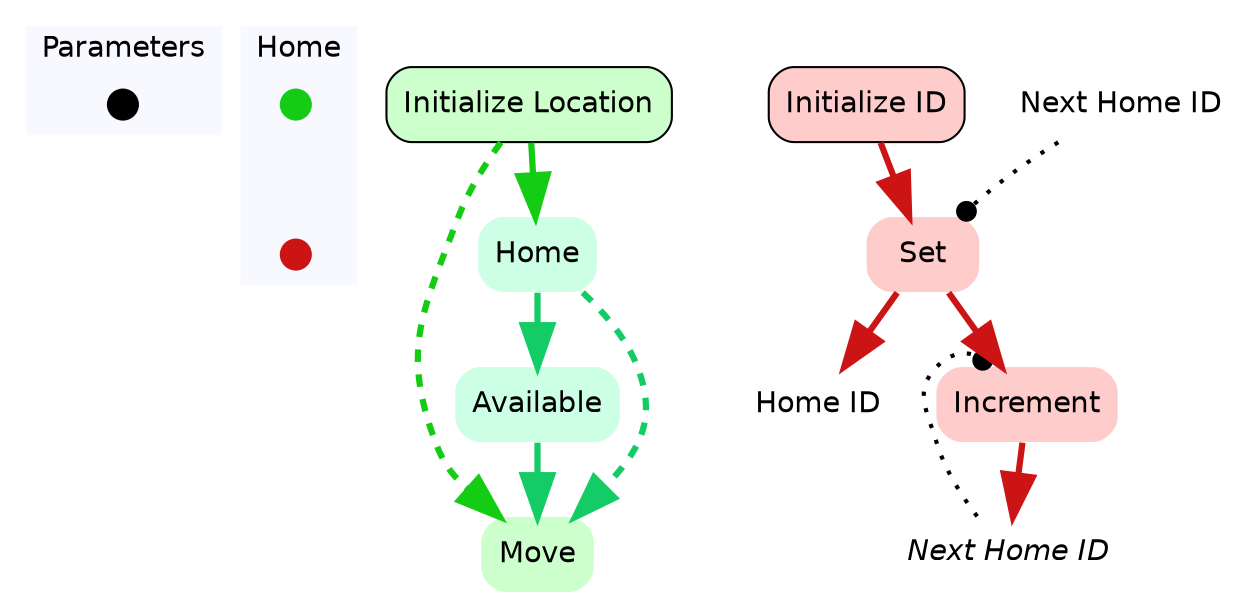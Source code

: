 digraph home {
	concentrate=true;
	
	subgraph clustercontextKey {
		fontname=Helvetica;
		label="Parameters";
		style="filled";
		fillcolor=ghostwhite;
		color=white;
		labeljust=l;
		contextOverview [style=filled,shape=point,fixedsize=true,width=.2,height=.2,fontcolor=white,color="black",label=""];
	}
	subgraph clusterhomeKey {
		fontname=Helvetica;
		nodesep=0.1;
		style="filled";
		fillcolor=ghostwhite;
		label="Home";
		color=white;
		labeljust=l;
		initializeLocationOverview [fontname=Helvetica,style=filled,shape=point,fixedsize=true,width=.2,height=.2,fontcolor=white,color="0.333, 0.9 , 0.8",label="",URL="home__Overview.svg"];
		initializeIDOverview [fontname=Helvetica,style=filled,shape=point,fixedsize=true,width=.2,height=.2,fontcolor=white,color="0.0, 0.9 , 0.8",label="",URL="home__Overview.svg"];
initializeLocationOverview -> initializeIDOverview [style=invis];
	}

//subgraph clusterinitializeLocation {
	//style=filled;
	//color=white;
	//fillcolor="0.0, 0.0, 0.98";
		initializeLocation [shape=box,style="rounded,filled",fontname=Helvetica,color=black,fillcolor="0.333, 0.2, 1.0",label="Initialize Location",URL="home_initializeLocation.svg"];
	initializeLocation ->  home [color="0.333, 0.9 , 0.8",penwidth=3.0,arrowsize=2.0];
		availableQuery [shape=none,style="rounded,filled",fontname=Helvetica,color="0.407, 0.2, 1.0",label="Available"];
	availableQuery ->  moveHome [color="0.407, 0.9 , 0.8",penwidth=3.0,arrowsize=2.0];
		moveHome [shape=none,style="rounded,filled",fontname=Helvetica,color="0.333, 0.2, 1.0",label="Move"];
	initializeLocation ->  moveHome:nw [style=dashed,color="0.333, 0.9 , 0.8",penwidth=3.0,arrowsize=2.0];
	home -> moveHome:ne [style=dashed,color="0.407, 0.9 , 0.8",penwidth=3.0,arrowsize=2.0];
		home [shape=none,style="rounded,filled",fontname=Helvetica,color=gray,fillcolor="0.407, 0.2, 1.0",label="Home"];
	home ->  availableQuery [color="0.407, 0.9 , 0.8",penwidth=3.0,arrowsize=2.0];
//}
		homehomeID [shape=none,fontsize=14,style="filled",fontname=Helvetica,color=none,fillcolor=white,label="Home ID"];
		spatialResourcesnextHomeID [shape=none,fontsize=14,style="filled",fontname=Helvetica,color=none,fillcolor=white,label=<<i>Next Home ID</i>>];

//subgraph clusterinitializeID {
	//style=filled;
	//color=white;
	//fillcolor="0.0, 0.0, 0.98";
		initializeID [shape=box,style="rounded,filled",fontname=Helvetica,color=black,fillcolor="0.0, 0.2, 1.0",label="Initialize ID",URL="home_initializeID.svg"];
	initializeID ->  setHomeIDToNextHomeID [color="0.0, 0.9 , 0.8",penwidth=3.0,arrowsize=2.0];
	setHomeIDToNextHomeID ->  homehomeID [color="0.0, 0.9 , 0.8",penwidth=3.0,arrowsize=2.0];

		setHomeIDToNextHomeID [shape=none,style="rounded,filled",fontname=Helvetica,color="0.0, 0.2, 1.0",label="Set"];
	setHomeIDToNextHomeID ->  incrementNextHomeID [color="0.0, 0.9 , 0.8",penwidth=3.0,arrowsize=2.0];
		incrementNextHomeID [shape=none,style="rounded,filled",fontname=Helvetica,color="0.0, 0.2, 1.0",label="Increment"];
			incrementNextHomeID ->  spatialResourcesnextHomeID [color="0.0, 0.9 , 0.8",penwidth=3.0,arrowsize=2.0];
//}

		importabcsetHomeIDToNextHomeIDspatialResourcesnextHomeID [fontname=Helvetica,shape=none,label="Next Home ID"];
		importabcsetHomeIDToNextHomeIDspatialResourcesnextHomeID -> setHomeIDToNextHomeID:"ne" [style=dotted,arrowhead=dot,color=black,penwidth=2.0];
		spatialResourcesnextHomeID -> incrementNextHomeID:nw [style=dotted,arrowhead=dot,color=black,penwidth=2.0];
}
